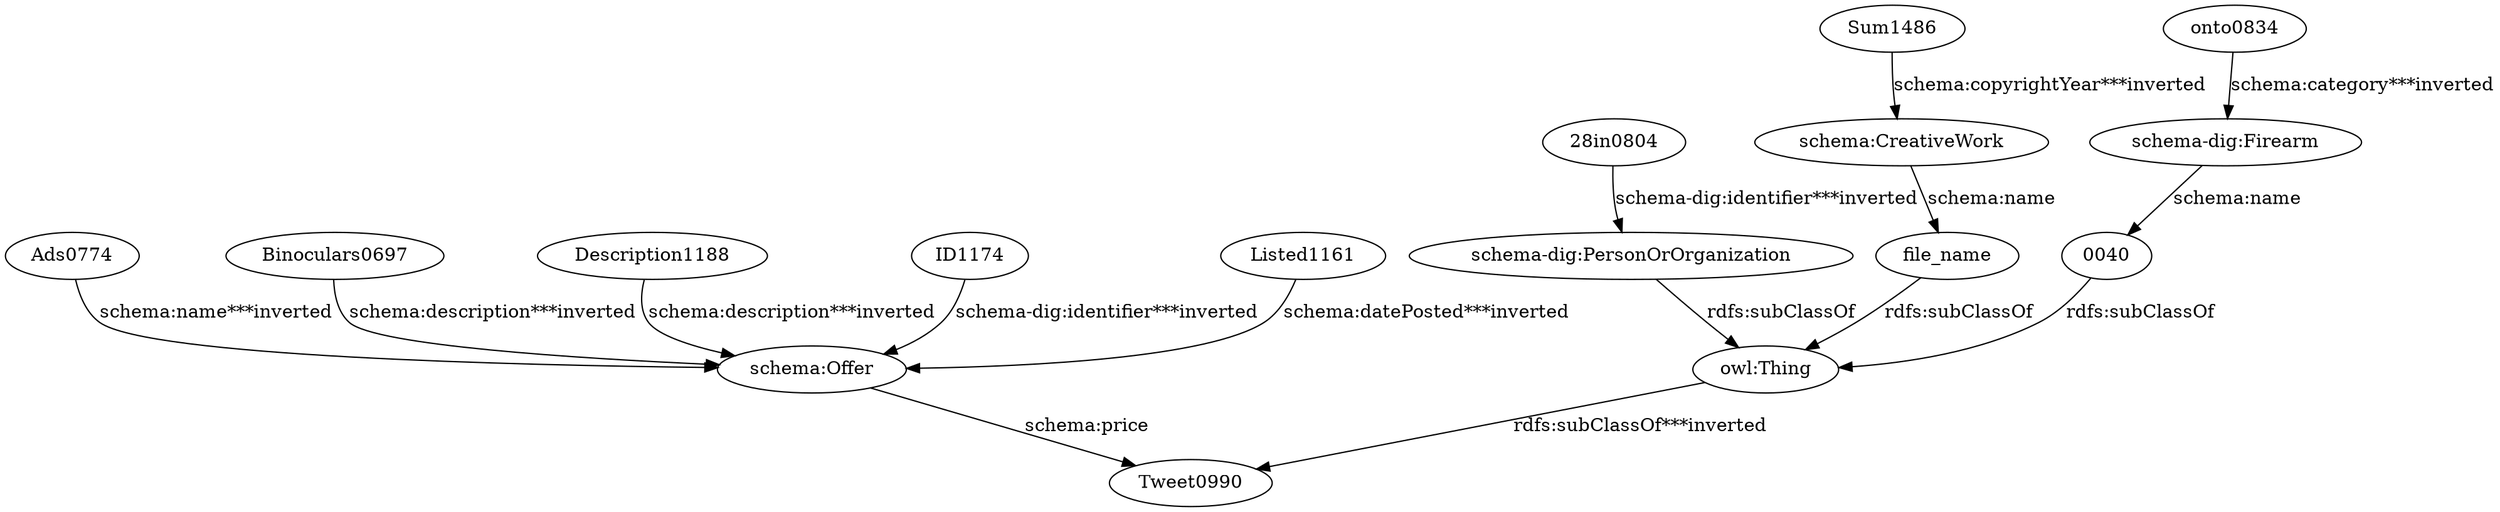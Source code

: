 digraph {
  "0040" [type=attribute_name,label="0040"]
  "owl:Thing" [type=special,label="owl:Thing"]
  "28in0804" [type=attribute_name,label="28in0804"]
  "schema-dig:PersonOrOrganization1" [type=class_uri,label="schema-dig:PersonOrOrganization"]
  Ads0774 [type=attribute_name,label=Ads0774]
  "schema:Offer1" [type=class_uri,label="schema:Offer"]
  Binoculars0697 [type=attribute_name,label=Binoculars0697]
  Description1188 [type=attribute_name,label=Description1188]
  ID1174 [type=attribute_name,label=ID1174]
  Listed1161 [type=attribute_name,label=Listed1161]
  Sum1486 [type=attribute_name,label=Sum1486]
  "schema:CreativeWork1" [type=class_uri,label="schema:CreativeWork"]
  file_name [type=attribute_name,label=file_name]
  onto0834 [type=attribute_name,label=onto0834]
  "schema-dig:Firearm1" [type=class_uri,label="schema-dig:Firearm"]
  Tweet0990 [type=attribute_name,label=Tweet0990]
  "0040" -> "owl:Thing" [label="rdfs:subClassOf",type=inherited]
  "28in0804" -> "schema-dig:PersonOrOrganization1" [type=st_property_uri,label="schema-dig:identifier***inverted"]
  Ads0774 -> "schema:Offer1" [type=st_property_uri,label="schema:name***inverted"]
  Binoculars0697 -> "schema:Offer1" [type=st_property_uri,label="schema:description***inverted"]
  Description1188 -> "schema:Offer1" [type=st_property_uri,label="schema:description***inverted"]
  ID1174 -> "schema:Offer1" [type=st_property_uri,label="schema-dig:identifier***inverted"]
  Listed1161 -> "schema:Offer1" [type=st_property_uri,label="schema:datePosted***inverted"]
  Sum1486 -> "schema:CreativeWork1" [type=st_property_uri,label="schema:copyrightYear***inverted"]
  file_name -> "owl:Thing" [label="rdfs:subClassOf",type=inherited]
  onto0834 -> "schema-dig:Firearm1" [type=st_property_uri,label="schema:category***inverted"]
  "owl:Thing" -> Tweet0990 [type=inherited,label="rdfs:subClassOf***inverted"]
  "schema-dig:Firearm1" -> "0040" [label="schema:name",type=st_property_uri]
  "schema-dig:PersonOrOrganization1" -> "owl:Thing" [label="rdfs:subClassOf",type=inherited]
  "schema:CreativeWork1" -> file_name [label="schema:name",type=st_property_uri]
  "schema:Offer1" -> Tweet0990 [label="schema:price",type=st_property_uri]
}
